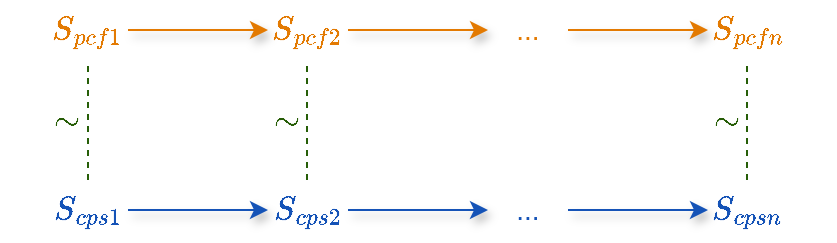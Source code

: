 <mxfile version="24.0.1" type="github">
  <diagram name="第 1 页" id="SuNJrGfC7KuKimgmW-i0">
    <mxGraphModel dx="867" dy="551" grid="1" gridSize="10" guides="1" tooltips="1" connect="1" arrows="1" fold="1" page="1" pageScale="1" pageWidth="827" pageHeight="1169" math="1" shadow="0">
      <root>
        <mxCell id="0" />
        <mxCell id="1" parent="0" />
        <mxCell id="wnn5xAHgTVPoRTZ9cE9c-1" value="" style="edgeStyle=orthogonalEdgeStyle;rounded=0;orthogonalLoop=1;jettySize=auto;html=1;strokeColor=#E37A02;shadow=1;fontColor=#CC6E02;" edge="1" parent="1" source="wnn5xAHgTVPoRTZ9cE9c-2" target="wnn5xAHgTVPoRTZ9cE9c-8">
          <mxGeometry relative="1" as="geometry" />
        </mxCell>
        <mxCell id="wnn5xAHgTVPoRTZ9cE9c-2" value="$$S_{pcf1}$$" style="text;html=1;strokeColor=none;fillColor=none;align=center;verticalAlign=middle;whiteSpace=wrap;rounded=0;fontSize=14;fontColor=#E37A02;" vertex="1" parent="1">
          <mxGeometry x="180" y="140" width="40" height="30" as="geometry" />
        </mxCell>
        <mxCell id="wnn5xAHgTVPoRTZ9cE9c-3" value="" style="edgeStyle=orthogonalEdgeStyle;rounded=0;orthogonalLoop=1;jettySize=auto;html=1;fontColor=#1553B7;strokeColor=#1553B7;shadow=1;" edge="1" parent="1" source="wnn5xAHgTVPoRTZ9cE9c-4" target="wnn5xAHgTVPoRTZ9cE9c-10">
          <mxGeometry relative="1" as="geometry" />
        </mxCell>
        <mxCell id="wnn5xAHgTVPoRTZ9cE9c-4" value="$$S_{cps1}$$" style="text;html=1;strokeColor=none;fillColor=none;align=center;verticalAlign=middle;whiteSpace=wrap;rounded=0;fontSize=14;fontColor=#1553B7;" vertex="1" parent="1">
          <mxGeometry x="180" y="230" width="40" height="30" as="geometry" />
        </mxCell>
        <mxCell id="wnn5xAHgTVPoRTZ9cE9c-5" value="" style="endArrow=none;html=1;rounded=0;dashed=1;strokeColor=#275E08;" edge="1" parent="1" source="wnn5xAHgTVPoRTZ9cE9c-4" target="wnn5xAHgTVPoRTZ9cE9c-2">
          <mxGeometry width="50" height="50" relative="1" as="geometry">
            <mxPoint x="390" y="360" as="sourcePoint" />
            <mxPoint x="440" y="310" as="targetPoint" />
          </mxGeometry>
        </mxCell>
        <mxCell id="wnn5xAHgTVPoRTZ9cE9c-6" value="$$\sim$$" style="text;html=1;strokeColor=none;fillColor=none;align=center;verticalAlign=middle;whiteSpace=wrap;rounded=0;fontSize=14;fontStyle=1;fontColor=#275E08;" vertex="1" parent="1">
          <mxGeometry x="170" y="190" width="40" height="20" as="geometry" />
        </mxCell>
        <mxCell id="wnn5xAHgTVPoRTZ9cE9c-7" value="" style="edgeStyle=orthogonalEdgeStyle;rounded=0;orthogonalLoop=1;jettySize=auto;html=1;strokeColor=#E37A02;shadow=1;fontColor=#CC6E02;" edge="1" parent="1" source="wnn5xAHgTVPoRTZ9cE9c-8" target="wnn5xAHgTVPoRTZ9cE9c-15">
          <mxGeometry relative="1" as="geometry" />
        </mxCell>
        <mxCell id="wnn5xAHgTVPoRTZ9cE9c-8" value="$$S_{pcf2}$$" style="text;html=1;strokeColor=none;fillColor=none;align=center;verticalAlign=middle;whiteSpace=wrap;rounded=0;fontSize=14;fontColor=#E37A02;" vertex="1" parent="1">
          <mxGeometry x="290" y="140" width="40" height="30" as="geometry" />
        </mxCell>
        <mxCell id="wnn5xAHgTVPoRTZ9cE9c-9" value="" style="edgeStyle=orthogonalEdgeStyle;rounded=0;orthogonalLoop=1;jettySize=auto;html=1;fontColor=#1553B7;strokeColor=#1553B7;shadow=1;" edge="1" parent="1" source="wnn5xAHgTVPoRTZ9cE9c-10" target="wnn5xAHgTVPoRTZ9cE9c-18">
          <mxGeometry relative="1" as="geometry" />
        </mxCell>
        <mxCell id="wnn5xAHgTVPoRTZ9cE9c-10" value="$$S_{cps2}$$" style="text;html=1;strokeColor=none;fillColor=none;align=center;verticalAlign=middle;whiteSpace=wrap;rounded=0;fontSize=14;fontColor=#1553B7;" vertex="1" parent="1">
          <mxGeometry x="290" y="230" width="40" height="30" as="geometry" />
        </mxCell>
        <mxCell id="wnn5xAHgTVPoRTZ9cE9c-11" value="" style="endArrow=none;html=1;rounded=0;dashed=1;strokeColor=#275E08;" edge="1" parent="1">
          <mxGeometry width="50" height="50" relative="1" as="geometry">
            <mxPoint x="309.5" y="230" as="sourcePoint" />
            <mxPoint x="309.5" y="170" as="targetPoint" />
          </mxGeometry>
        </mxCell>
        <mxCell id="wnn5xAHgTVPoRTZ9cE9c-12" value="$$\sim$$" style="text;html=1;strokeColor=none;fillColor=none;align=center;verticalAlign=middle;whiteSpace=wrap;rounded=0;fontSize=14;fontStyle=1;fontColor=#275E08;" vertex="1" parent="1">
          <mxGeometry x="280" y="190" width="40" height="20" as="geometry" />
        </mxCell>
        <mxCell id="wnn5xAHgTVPoRTZ9cE9c-14" value="" style="edgeStyle=orthogonalEdgeStyle;rounded=0;orthogonalLoop=1;jettySize=auto;html=1;strokeColor=#E37A02;shadow=1;fontColor=#CC6E02;" edge="1" parent="1" source="wnn5xAHgTVPoRTZ9cE9c-15" target="wnn5xAHgTVPoRTZ9cE9c-16">
          <mxGeometry relative="1" as="geometry" />
        </mxCell>
        <mxCell id="wnn5xAHgTVPoRTZ9cE9c-15" value="..." style="text;html=1;strokeColor=none;fillColor=none;align=center;verticalAlign=middle;whiteSpace=wrap;rounded=0;fontSize=14;fontColor=#E37A02;" vertex="1" parent="1">
          <mxGeometry x="400" y="140" width="40" height="30" as="geometry" />
        </mxCell>
        <mxCell id="wnn5xAHgTVPoRTZ9cE9c-16" value="$$S_{pcfn}$$" style="text;html=1;strokeColor=none;fillColor=none;align=center;verticalAlign=middle;whiteSpace=wrap;rounded=0;fontSize=14;fontColor=#E37A02;" vertex="1" parent="1">
          <mxGeometry x="510" y="140" width="40" height="30" as="geometry" />
        </mxCell>
        <mxCell id="wnn5xAHgTVPoRTZ9cE9c-17" value="" style="edgeStyle=orthogonalEdgeStyle;rounded=0;orthogonalLoop=1;jettySize=auto;html=1;fontColor=#1553B7;strokeColor=#1553B7;shadow=1;" edge="1" parent="1" source="wnn5xAHgTVPoRTZ9cE9c-18" target="wnn5xAHgTVPoRTZ9cE9c-19">
          <mxGeometry relative="1" as="geometry" />
        </mxCell>
        <mxCell id="wnn5xAHgTVPoRTZ9cE9c-18" value="..." style="text;html=1;strokeColor=none;fillColor=none;align=center;verticalAlign=middle;whiteSpace=wrap;rounded=0;fontSize=14;fontColor=#1553B7;" vertex="1" parent="1">
          <mxGeometry x="400" y="230" width="40" height="30" as="geometry" />
        </mxCell>
        <mxCell id="wnn5xAHgTVPoRTZ9cE9c-19" value="$$S_{cpsn}$$" style="text;html=1;strokeColor=none;fillColor=none;align=center;verticalAlign=middle;whiteSpace=wrap;rounded=0;fontSize=14;fontColor=#1553B7;" vertex="1" parent="1">
          <mxGeometry x="510" y="230" width="40" height="30" as="geometry" />
        </mxCell>
        <mxCell id="wnn5xAHgTVPoRTZ9cE9c-20" value="" style="endArrow=none;html=1;rounded=0;dashed=1;strokeColor=#275E08;" edge="1" parent="1">
          <mxGeometry width="50" height="50" relative="1" as="geometry">
            <mxPoint x="529.5" y="230" as="sourcePoint" />
            <mxPoint x="529.5" y="170" as="targetPoint" />
          </mxGeometry>
        </mxCell>
        <mxCell id="wnn5xAHgTVPoRTZ9cE9c-21" value="$$\sim$$" style="text;html=1;strokeColor=none;fillColor=none;align=center;verticalAlign=middle;whiteSpace=wrap;rounded=0;fontSize=14;fontStyle=1;fontColor=#275E08;" vertex="1" parent="1">
          <mxGeometry x="500" y="190" width="40" height="20" as="geometry" />
        </mxCell>
      </root>
    </mxGraphModel>
  </diagram>
</mxfile>
